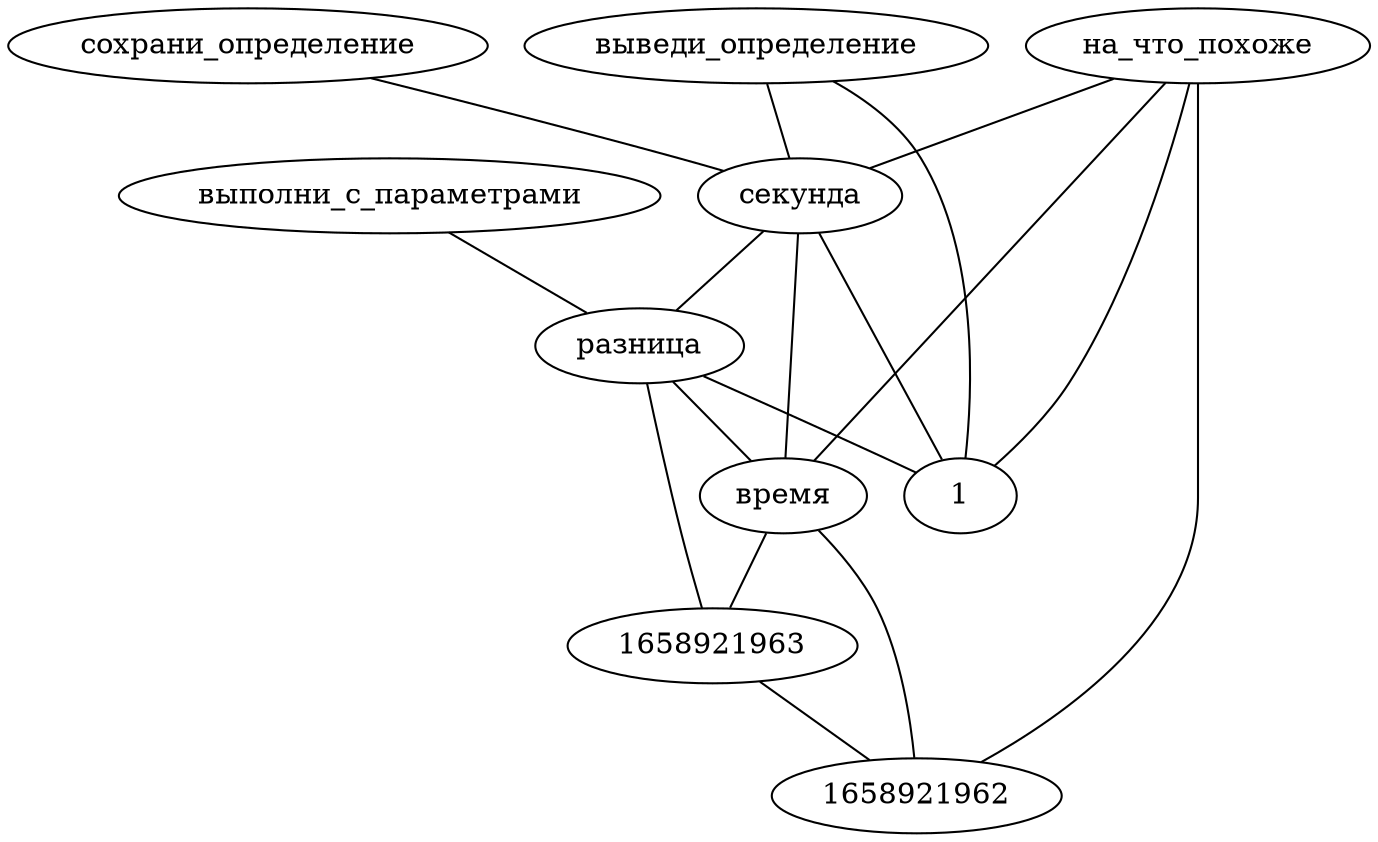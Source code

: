 strict graph G {
"время" -- "1658921962"
"время" -- "1658921963"
"выполни_с_параметрами" -- "разница"
"разница" -- "1658921963"
"1658921963" -- "1658921962"
"разница" -- "1"
"сохрани_определение" -- "секунда"
"секунда" -- "1"
"разница" -- "время"
"секунда" -- "разница"
"секунда" -- "время"
"выведи_определение" -- "секунда"
"выведи_определение" -- "1"
"на_что_похоже" -- "1"
"на_что_похоже" -- "секунда"
"на_что_похоже" -- "1658921962"
"на_что_похоже" -- "время"
}
